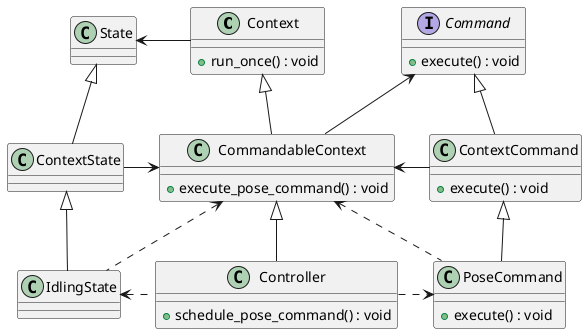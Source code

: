 @startuml

class Context {
    + run_once() : void
}

interface Command {
    + execute() : void
}

class ContextCommand {
    + execute() : void
}

class CommandableContext {
    + execute_pose_command() : void
}

class Controller {
    + schedule_pose_command() : void
}

class PoseCommand {
    + execute() : void
}

Command <|-- ContextCommand
Context <|-- CommandableContext
CommandableContext <- ContextCommand
CommandableContext <|-- Controller
Controller .> PoseCommand
ContextCommand <|-- PoseCommand
Command <-- CommandableContext
State <- Context
State <|-- ContextState
ContextState -> CommandableContext
ContextState <|-- IdlingState
CommandableContext <.. IdlingState
CommandableContext <.. PoseCommand
IdlingState <. Controller

@enduml